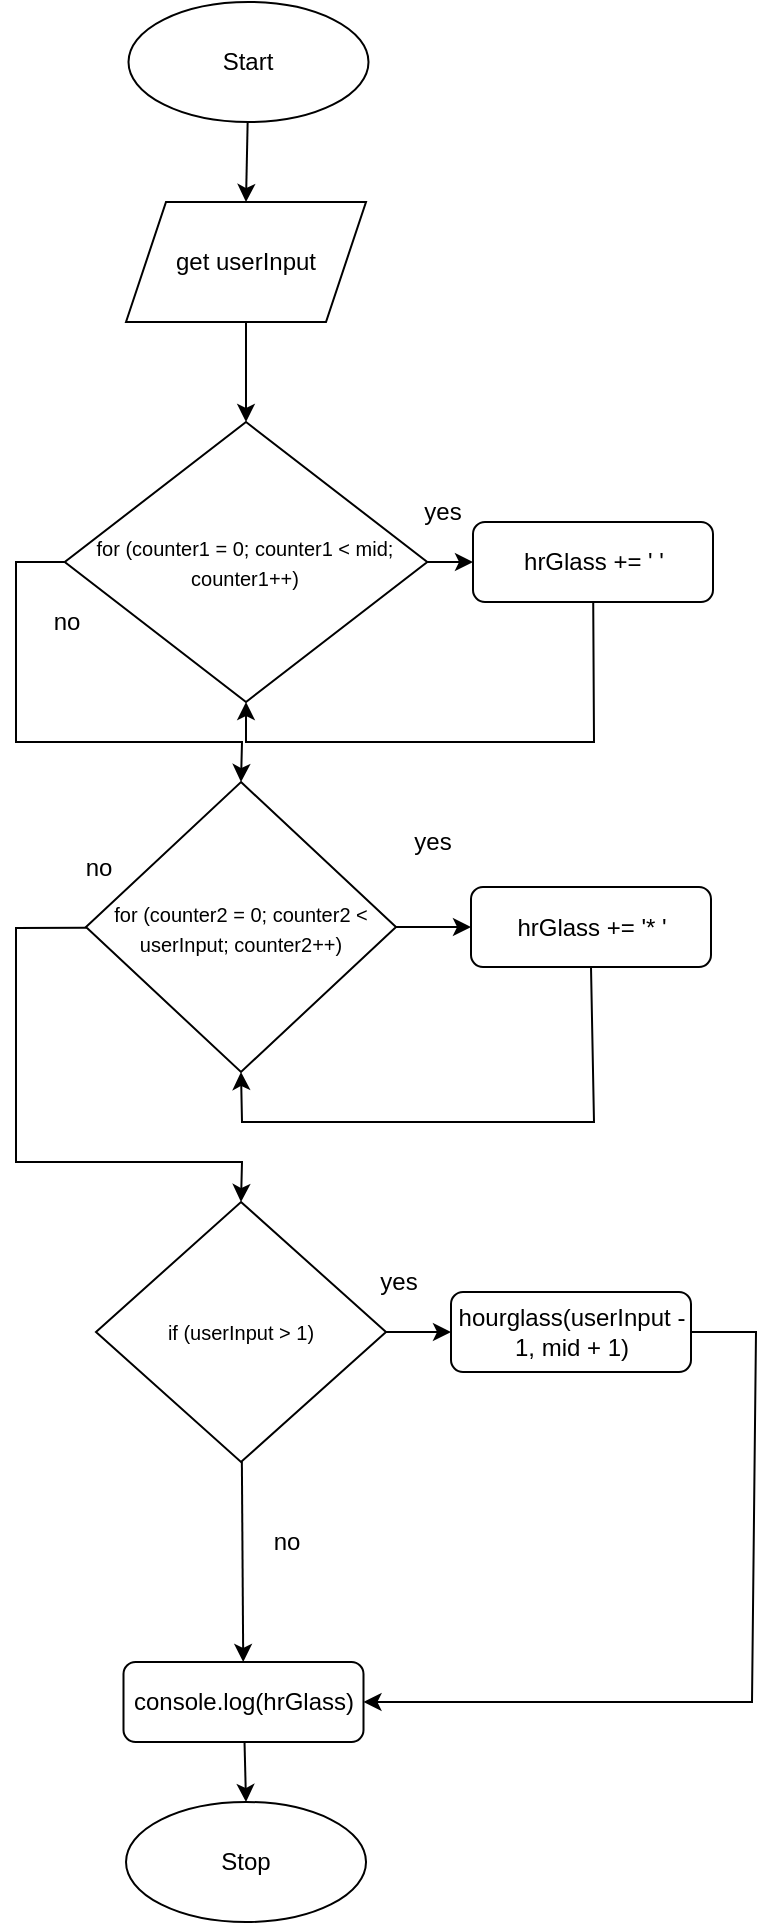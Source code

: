 <mxfile>
    <diagram id="bVoswQC8T6PlKmy4Bn8u" name="Page-1">
        <mxGraphModel dx="754" dy="648" grid="1" gridSize="10" guides="1" tooltips="1" connect="1" arrows="1" fold="1" page="1" pageScale="1" pageWidth="827" pageHeight="1169" math="0" shadow="0">
            <root>
                <mxCell id="0"/>
                <mxCell id="1" parent="0"/>
                <mxCell id="386" style="edgeStyle=none;html=1;entryX=0.5;entryY=0;entryDx=0;entryDy=0;" parent="1" source="3" target="383" edge="1">
                    <mxGeometry relative="1" as="geometry"/>
                </mxCell>
                <mxCell id="3" value="Start" style="ellipse;whiteSpace=wrap;html=1;" parent="1" vertex="1">
                    <mxGeometry x="106.25" y="10" width="120" height="60" as="geometry"/>
                </mxCell>
                <mxCell id="4" value="Stop" style="ellipse;whiteSpace=wrap;html=1;" parent="1" vertex="1">
                    <mxGeometry x="105.01" y="910" width="120" height="60" as="geometry"/>
                </mxCell>
                <mxCell id="140" value="" style="edgeStyle=none;html=1;exitX=0;exitY=0.5;exitDx=0;exitDy=0;entryX=0.5;entryY=0;entryDx=0;entryDy=0;rounded=0;" parent="1" source="134" target="136" edge="1">
                    <mxGeometry relative="1" as="geometry">
                        <Array as="points">
                            <mxPoint x="50" y="290"/>
                            <mxPoint x="50" y="380"/>
                            <mxPoint x="163" y="380"/>
                        </Array>
                    </mxGeometry>
                </mxCell>
                <mxCell id="301" value="" style="edgeStyle=none;rounded=0;html=1;endArrow=classic;endFill=1;" parent="1" source="134" target="299" edge="1">
                    <mxGeometry relative="1" as="geometry"/>
                </mxCell>
                <mxCell id="134" value="&lt;font style=&quot;font-size: 10px&quot;&gt;for (counter1 = 0; counter1 &amp;lt; mid; counter1++)&lt;/font&gt;" style="rhombus;whiteSpace=wrap;html=1;" parent="1" vertex="1">
                    <mxGeometry x="74.38" y="220" width="181.25" height="140" as="geometry"/>
                </mxCell>
                <mxCell id="304" style="edgeStyle=none;rounded=0;html=1;entryX=0;entryY=0.5;entryDx=0;entryDy=0;endArrow=classic;endFill=1;" parent="1" source="136" target="302" edge="1">
                    <mxGeometry relative="1" as="geometry"/>
                </mxCell>
                <mxCell id="390" style="edgeStyle=none;rounded=0;html=1;entryX=0.5;entryY=0;entryDx=0;entryDy=0;endArrow=classic;endFill=1;" parent="1" source="136" target="138" edge="1">
                    <mxGeometry relative="1" as="geometry">
                        <Array as="points">
                            <mxPoint x="50" y="473"/>
                            <mxPoint x="50" y="590"/>
                            <mxPoint x="110" y="590"/>
                            <mxPoint x="163" y="590"/>
                        </Array>
                    </mxGeometry>
                </mxCell>
                <mxCell id="136" value="&lt;span style=&quot;font-size: 10px&quot;&gt;for (counter2 = 0; counter2 &amp;lt; userInput; counter2++)&lt;/span&gt;" style="rhombus;whiteSpace=wrap;html=1;" parent="1" vertex="1">
                    <mxGeometry x="85" y="400" width="155" height="145" as="geometry"/>
                </mxCell>
                <mxCell id="312" style="edgeStyle=none;rounded=0;html=1;entryX=0;entryY=0.5;entryDx=0;entryDy=0;fontSize=11;endArrow=classic;endFill=1;" parent="1" source="138" target="310" edge="1">
                    <mxGeometry relative="1" as="geometry"/>
                </mxCell>
                <mxCell id="314" value="" style="edgeStyle=none;rounded=0;html=1;fontSize=11;endArrow=classic;endFill=1;" parent="1" source="138" target="313" edge="1">
                    <mxGeometry relative="1" as="geometry"/>
                </mxCell>
                <mxCell id="138" value="&lt;span style=&quot;font-size: 10px&quot;&gt;if (userInput &amp;gt; 1)&lt;/span&gt;" style="rhombus;whiteSpace=wrap;html=1;" parent="1" vertex="1">
                    <mxGeometry x="90" y="610" width="145" height="130" as="geometry"/>
                </mxCell>
                <mxCell id="142" value="no" style="text;html=1;align=center;verticalAlign=middle;resizable=0;points=[];autosize=1;strokeColor=none;fillColor=none;" parent="1" vertex="1">
                    <mxGeometry x="60" y="310" width="30" height="20" as="geometry"/>
                </mxCell>
                <mxCell id="143" value="no" style="text;html=1;align=center;verticalAlign=middle;resizable=0;points=[];autosize=1;strokeColor=none;fillColor=none;" parent="1" vertex="1">
                    <mxGeometry x="76.25" y="432.5" width="30" height="20" as="geometry"/>
                </mxCell>
                <mxCell id="144" value="no" style="text;html=1;align=center;verticalAlign=middle;resizable=0;points=[];autosize=1;strokeColor=none;fillColor=none;" parent="1" vertex="1">
                    <mxGeometry x="170" y="770" width="30" height="20" as="geometry"/>
                </mxCell>
                <mxCell id="152" value="yes" style="text;html=1;align=center;verticalAlign=middle;resizable=0;points=[];autosize=1;strokeColor=none;fillColor=none;" parent="1" vertex="1">
                    <mxGeometry x="247.5" y="255" width="30" height="20" as="geometry"/>
                </mxCell>
                <mxCell id="153" value="yes" style="text;html=1;align=center;verticalAlign=middle;resizable=0;points=[];autosize=1;strokeColor=none;fillColor=none;" parent="1" vertex="1">
                    <mxGeometry x="242.5" y="420" width="30" height="20" as="geometry"/>
                </mxCell>
                <mxCell id="388" style="edgeStyle=none;rounded=0;html=1;entryX=0.5;entryY=1;entryDx=0;entryDy=0;" parent="1" source="299" target="134" edge="1">
                    <mxGeometry relative="1" as="geometry">
                        <mxPoint x="165" y="350" as="targetPoint"/>
                        <Array as="points">
                            <mxPoint x="339" y="380"/>
                            <mxPoint x="165" y="380"/>
                        </Array>
                    </mxGeometry>
                </mxCell>
                <mxCell id="299" value="hrGlass += ' '" style="rounded=1;whiteSpace=wrap;html=1;" parent="1" vertex="1">
                    <mxGeometry x="278.5" y="270" width="120" height="40" as="geometry"/>
                </mxCell>
                <mxCell id="379" style="edgeStyle=none;rounded=0;html=1;endArrow=classic;endFill=1;entryX=0.5;entryY=1;entryDx=0;entryDy=0;exitX=0.5;exitY=1;exitDx=0;exitDy=0;" parent="1" source="302" target="136" edge="1">
                    <mxGeometry relative="1" as="geometry">
                        <mxPoint x="420" y="452.5" as="targetPoint"/>
                        <Array as="points">
                            <mxPoint x="339" y="570"/>
                            <mxPoint x="163" y="570"/>
                        </Array>
                    </mxGeometry>
                </mxCell>
                <mxCell id="302" value="hrGlass += '* '" style="rounded=1;whiteSpace=wrap;html=1;" parent="1" vertex="1">
                    <mxGeometry x="277.5" y="452.5" width="120" height="40" as="geometry"/>
                </mxCell>
                <mxCell id="373" style="edgeStyle=none;html=1;entryX=1;entryY=0.5;entryDx=0;entryDy=0;endArrow=classic;endFill=1;rounded=0;" parent="1" source="310" target="313" edge="1">
                    <mxGeometry relative="1" as="geometry">
                        <Array as="points">
                            <mxPoint x="420" y="675"/>
                            <mxPoint x="418" y="860"/>
                        </Array>
                    </mxGeometry>
                </mxCell>
                <mxCell id="310" value="hourglass(userInput - 1, mid + 1)" style="rounded=1;whiteSpace=wrap;html=1;" parent="1" vertex="1">
                    <mxGeometry x="267.5" y="655" width="120" height="40" as="geometry"/>
                </mxCell>
                <mxCell id="315" value="" style="edgeStyle=none;rounded=0;html=1;fontSize=11;endArrow=classic;endFill=1;entryX=0.5;entryY=0;entryDx=0;entryDy=0;" parent="1" source="313" target="4" edge="1">
                    <mxGeometry relative="1" as="geometry">
                        <mxPoint x="163.75" y="920" as="targetPoint"/>
                    </mxGeometry>
                </mxCell>
                <mxCell id="313" value="console.log(hrGlass)" style="rounded=1;whiteSpace=wrap;html=1;" parent="1" vertex="1">
                    <mxGeometry x="103.75" y="840" width="120" height="40" as="geometry"/>
                </mxCell>
                <mxCell id="387" style="edgeStyle=none;html=1;entryX=0.5;entryY=0;entryDx=0;entryDy=0;" parent="1" source="383" target="134" edge="1">
                    <mxGeometry relative="1" as="geometry"/>
                </mxCell>
                <mxCell id="383" value="get userInput" style="shape=parallelogram;perimeter=parallelogramPerimeter;whiteSpace=wrap;html=1;fixedSize=1;" parent="1" vertex="1">
                    <mxGeometry x="105" y="110" width="120" height="60" as="geometry"/>
                </mxCell>
                <mxCell id="389" value="yes" style="text;html=1;align=center;verticalAlign=middle;resizable=0;points=[];autosize=1;strokeColor=none;fillColor=none;" parent="1" vertex="1">
                    <mxGeometry x="226.25" y="640" width="30" height="20" as="geometry"/>
                </mxCell>
            </root>
        </mxGraphModel>
    </diagram>
</mxfile>